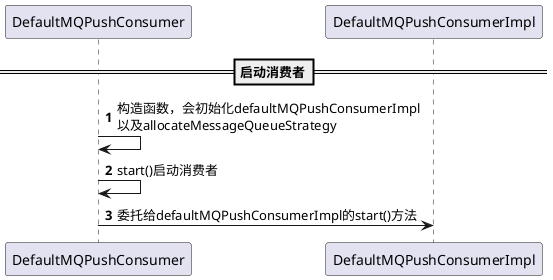 @startuml
'https://plantuml.com/sequence-diagram

autonumber

==启动消费者==
DefaultMQPushConsumer -> DefaultMQPushConsumer: 构造函数，会初始化defaultMQPushConsumerImpl \n以及allocateMessageQueueStrategy
DefaultMQPushConsumer -> DefaultMQPushConsumer: start()启动消费者
DefaultMQPushConsumer -> DefaultMQPushConsumerImpl: 委托给defaultMQPushConsumerImpl的start()方法



@enduml